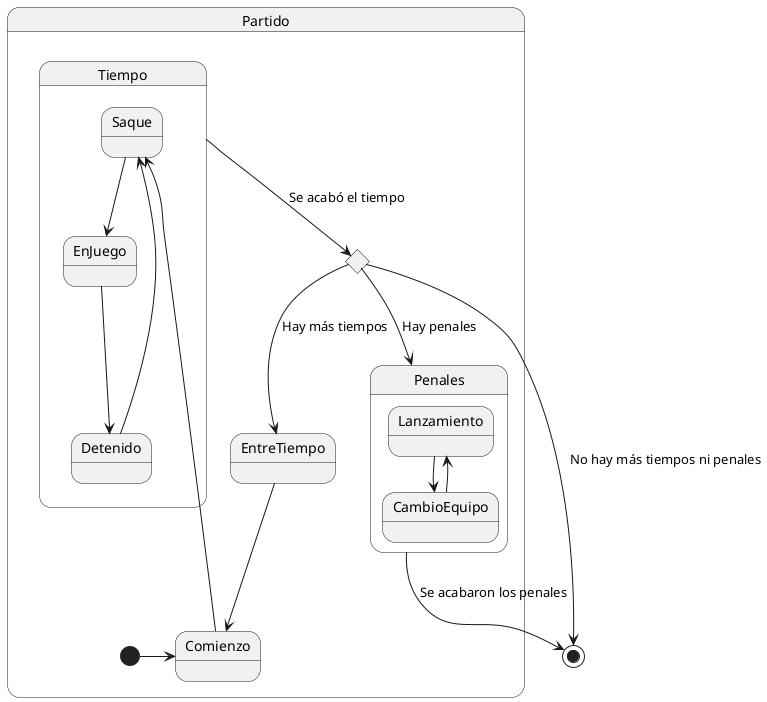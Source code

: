 @startuml

State Partido{
  [*] -> Comienzo
  State contador <<choice>>
  State Comienzo
  State EntreTiempo


  State Tiempo{
    Saque --> EnJuego
    EnJuego--> Detenido
    Detenido --> Saque
  }

  State Penales{
    Lanzamiento --> CambioEquipo
    CambioEquipo --> Lanzamiento
  }

  Comienzo --> Saque
}

Tiempo --> contador : Se acabó el tiempo
contador --> [*] : No hay más tiempos ni penales
contador --> EntreTiempo: Hay más tiempos
contador --> Penales: Hay penales
Penales --> [*] : Se acabaron los penales

EntreTiempo --> Comienzo

@enduml